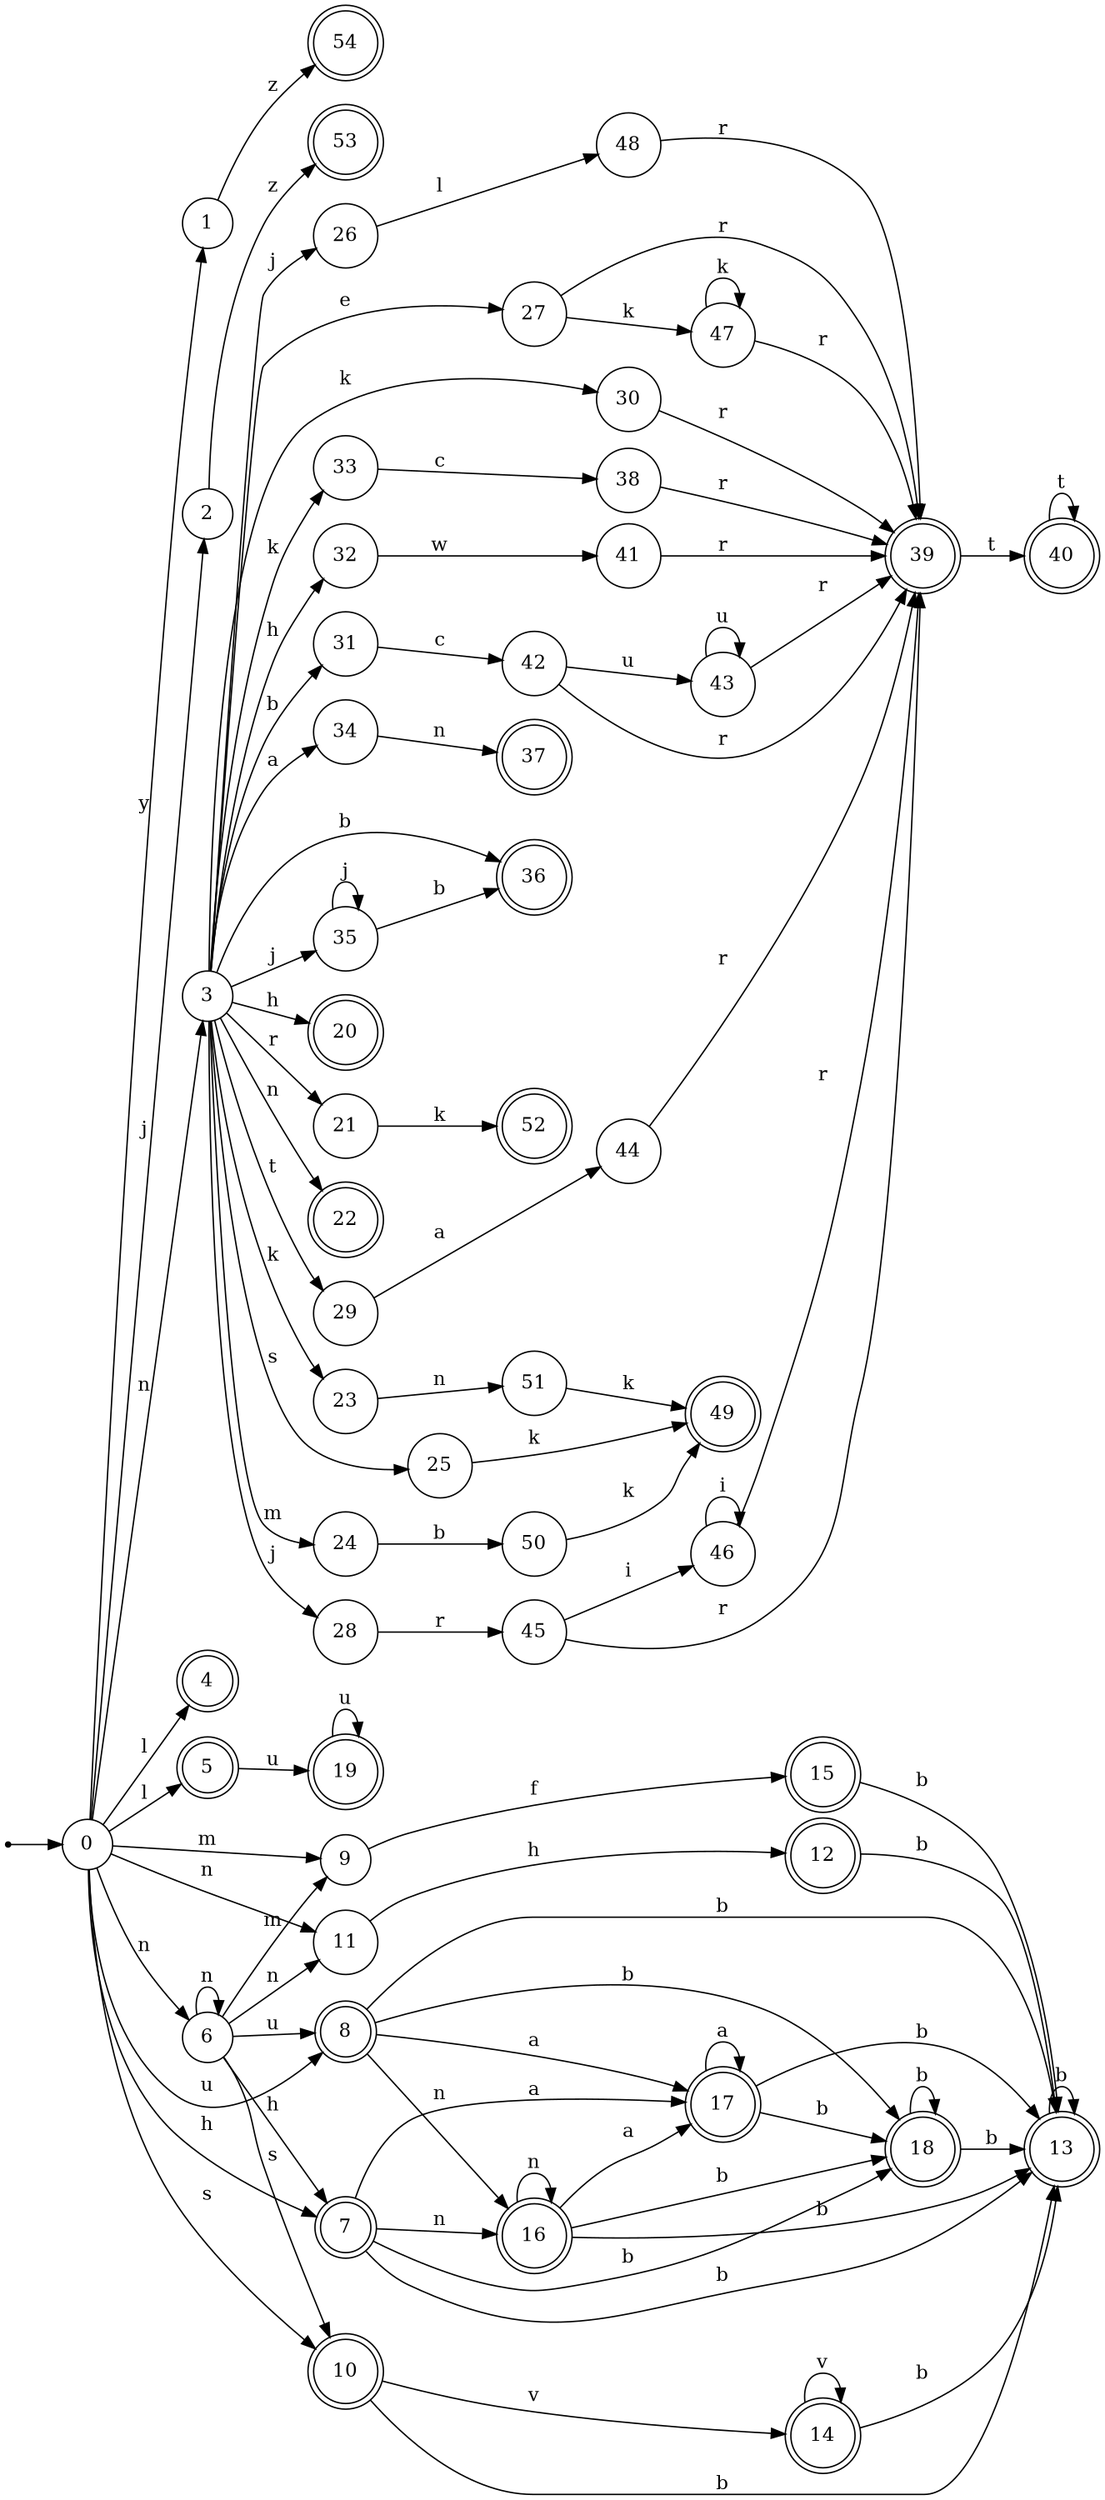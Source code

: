 digraph finite_state_machine {
rankdir=LR;
size="20,20";
node [shape = point]; "dummy0"
node [shape = circle]; "0";
"dummy0" -> "0";
node [shape = circle]; "1";
node [shape = circle]; "2";
node [shape = circle]; "3";
node [shape = doublecircle]; "4";node [shape = doublecircle]; "5";node [shape = circle]; "6";
node [shape = doublecircle]; "7";node [shape = doublecircle]; "8";node [shape = circle]; "9";
node [shape = doublecircle]; "10";node [shape = circle]; "11";
node [shape = doublecircle]; "12";node [shape = doublecircle]; "13";node [shape = doublecircle]; "14";node [shape = doublecircle]; "15";node [shape = doublecircle]; "16";node [shape = doublecircle]; "17";node [shape = doublecircle]; "18";node [shape = doublecircle]; "19";node [shape = doublecircle]; "20";node [shape = circle]; "21";
node [shape = doublecircle]; "22";node [shape = circle]; "23";
node [shape = circle]; "24";
node [shape = circle]; "25";
node [shape = circle]; "26";
node [shape = circle]; "27";
node [shape = circle]; "28";
node [shape = circle]; "29";
node [shape = circle]; "30";
node [shape = circle]; "31";
node [shape = circle]; "32";
node [shape = circle]; "33";
node [shape = circle]; "34";
node [shape = circle]; "35";
node [shape = doublecircle]; "36";node [shape = doublecircle]; "37";node [shape = circle]; "38";
node [shape = doublecircle]; "39";node [shape = doublecircle]; "40";node [shape = circle]; "41";
node [shape = circle]; "42";
node [shape = circle]; "43";
node [shape = circle]; "44";
node [shape = circle]; "45";
node [shape = circle]; "46";
node [shape = circle]; "47";
node [shape = circle]; "48";
node [shape = doublecircle]; "49";node [shape = circle]; "50";
node [shape = circle]; "51";
node [shape = doublecircle]; "52";node [shape = doublecircle]; "53";node [shape = doublecircle]; "54";"0" -> "1" [label = "y"];
 "0" -> "2" [label = "j"];
 "0" -> "11" [label = "n"];
 "0" -> "3" [label = "n"];
 "0" -> "6" [label = "n"];
 "0" -> "4" [label = "l"];
 "0" -> "5" [label = "l"];
 "0" -> "7" [label = "h"];
 "0" -> "8" [label = "u"];
 "0" -> "9" [label = "m"];
 "0" -> "10" [label = "s"];
 "11" -> "12" [label = "h"];
 "12" -> "13" [label = "b"];
 "13" -> "13" [label = "b"];
 "10" -> "14" [label = "v"];
 "10" -> "13" [label = "b"];
 "14" -> "14" [label = "v"];
 "14" -> "13" [label = "b"];
 "9" -> "15" [label = "f"];
 "15" -> "13" [label = "b"];
 "8" -> "16" [label = "n"];
 "8" -> "17" [label = "a"];
 "8" -> "18" [label = "b"];
 "8" -> "13" [label = "b"];
 "18" -> "18" [label = "b"];
 "18" -> "13" [label = "b"];
 "17" -> "17" [label = "a"];
 "17" -> "18" [label = "b"];
 "17" -> "13" [label = "b"];
 "16" -> "16" [label = "n"];
 "16" -> "17" [label = "a"];
 "16" -> "18" [label = "b"];
 "16" -> "13" [label = "b"];
 "7" -> "16" [label = "n"];
 "7" -> "17" [label = "a"];
 "7" -> "18" [label = "b"];
 "7" -> "13" [label = "b"];
 "6" -> "11" [label = "n"];
 "6" -> "6" [label = "n"];
 "6" -> "7" [label = "h"];
 "6" -> "8" [label = "u"];
 "6" -> "9" [label = "m"];
 "6" -> "10" [label = "s"];
 "5" -> "19" [label = "u"];
 "19" -> "19" [label = "u"];
 "3" -> "32" [label = "h"];
 "3" -> "20" [label = "h"];
 "3" -> "21" [label = "r"];
 "3" -> "22" [label = "n"];
 "3" -> "33" [label = "k"];
 "3" -> "30" [label = "k"];
 "3" -> "23" [label = "k"];
 "3" -> "24" [label = "m"];
 "3" -> "25" [label = "s"];
 "3" -> "26" [label = "j"];
 "3" -> "35" [label = "j"];
 "3" -> "28" [label = "j"];
 "3" -> "27" [label = "e"];
 "3" -> "29" [label = "t"];
 "3" -> "36" [label = "b"];
 "3" -> "31" [label = "b"];
 "3" -> "34" [label = "a"];
 "35" -> "35" [label = "j"];
 "35" -> "36" [label = "b"];
 "34" -> "37" [label = "n"];
 "33" -> "38" [label = "c"];
 "38" -> "39" [label = "r"];
 "39" -> "40" [label = "t"];
 "40" -> "40" [label = "t"];
 "32" -> "41" [label = "w"];
 "41" -> "39" [label = "r"];
 "31" -> "42" [label = "c"];
 "42" -> "43" [label = "u"];
 "42" -> "39" [label = "r"];
 "43" -> "43" [label = "u"];
 "43" -> "39" [label = "r"];
 "30" -> "39" [label = "r"];
 "29" -> "44" [label = "a"];
 "44" -> "39" [label = "r"];
 "28" -> "45" [label = "r"];
 "45" -> "46" [label = "i"];
 "45" -> "39" [label = "r"];
 "46" -> "46" [label = "i"];
 "46" -> "39" [label = "r"];
 "27" -> "47" [label = "k"];
 "27" -> "39" [label = "r"];
 "47" -> "47" [label = "k"];
 "47" -> "39" [label = "r"];
 "26" -> "48" [label = "l"];
 "48" -> "39" [label = "r"];
 "25" -> "49" [label = "k"];
 "24" -> "50" [label = "b"];
 "50" -> "49" [label = "k"];
 "23" -> "51" [label = "n"];
 "51" -> "49" [label = "k"];
 "21" -> "52" [label = "k"];
 "2" -> "53" [label = "z"];
 "1" -> "54" [label = "z"];
 }
